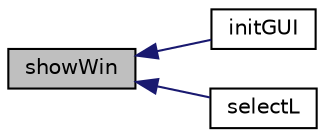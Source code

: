 digraph "showWin"
{
  edge [fontname="Helvetica",fontsize="10",labelfontname="Helvetica",labelfontsize="10"];
  node [fontname="Helvetica",fontsize="10",shape=record];
  rankdir="LR";
  Node1 [label="showWin",height=0.2,width=0.4,color="black", fillcolor="grey75", style="filled", fontcolor="black"];
  Node1 -> Node2 [dir="back",color="midnightblue",fontsize="10",style="solid",fontname="Helvetica"];
  Node2 [label="initGUI",height=0.2,width=0.4,color="black", fillcolor="white", style="filled",URL="$dc/df9/guilib_8h.html#a52e7af91e0aaf587d1642ab4748b6396",tooltip="Allocate and initialize all the GUI structures. "];
  Node1 -> Node3 [dir="back",color="midnightblue",fontsize="10",style="solid",fontname="Helvetica"];
  Node3 [label="selectL",height=0.2,width=0.4,color="black", fillcolor="white", style="filled",URL="$dc/df9/guilib_8h.html#aa17fa48795a82c96a4594499a7948f34",tooltip="Draw a menu where the different option. "];
}
